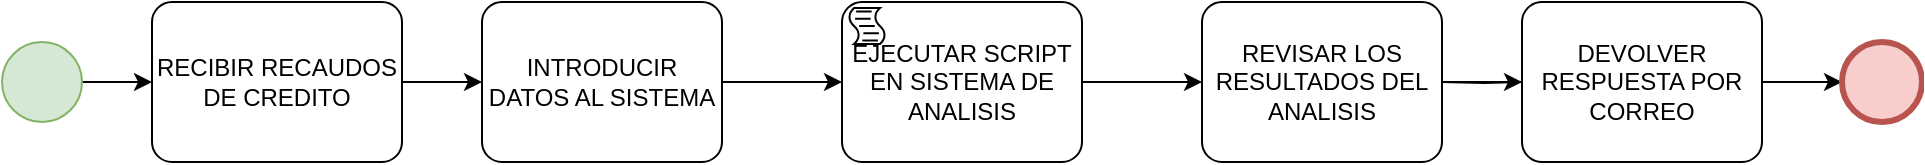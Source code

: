 <mxfile version="20.3.0" type="device"><diagram id="7pC6s9glv2hbtHWax7YW" name="Página-1"><mxGraphModel dx="868" dy="545" grid="1" gridSize="10" guides="1" tooltips="1" connect="1" arrows="1" fold="1" page="1" pageScale="1" pageWidth="827" pageHeight="1169" math="0" shadow="0"><root><mxCell id="0"/><mxCell id="1" parent="0"/><mxCell id="xBU3u3ndl3WmXHIgy0Ui-7" value="" style="edgeStyle=orthogonalEdgeStyle;rounded=0;orthogonalLoop=1;jettySize=auto;html=1;" edge="1" parent="1" source="xBU3u3ndl3WmXHIgy0Ui-1" target="xBU3u3ndl3WmXHIgy0Ui-2"><mxGeometry relative="1" as="geometry"/></mxCell><mxCell id="xBU3u3ndl3WmXHIgy0Ui-1" value="" style="points=[[0.145,0.145,0],[0.5,0,0],[0.855,0.145,0],[1,0.5,0],[0.855,0.855,0],[0.5,1,0],[0.145,0.855,0],[0,0.5,0]];shape=mxgraph.bpmn.event;html=1;verticalLabelPosition=bottom;labelBackgroundColor=#ffffff;verticalAlign=top;align=center;perimeter=ellipsePerimeter;outlineConnect=0;aspect=fixed;outline=standard;symbol=general;fillColor=#d5e8d4;strokeColor=#82b366;" vertex="1" parent="1"><mxGeometry x="160" y="360" width="40" height="40" as="geometry"/></mxCell><mxCell id="xBU3u3ndl3WmXHIgy0Ui-5" value="" style="edgeStyle=orthogonalEdgeStyle;rounded=0;orthogonalLoop=1;jettySize=auto;html=1;" edge="1" parent="1" source="xBU3u3ndl3WmXHIgy0Ui-2" target="xBU3u3ndl3WmXHIgy0Ui-3"><mxGeometry relative="1" as="geometry"/></mxCell><mxCell id="xBU3u3ndl3WmXHIgy0Ui-2" value="RECIBIR RECAUDOS DE CREDITO" style="points=[[0.25,0,0],[0.5,0,0],[0.75,0,0],[1,0.25,0],[1,0.5,0],[1,0.75,0],[0.75,1,0],[0.5,1,0],[0.25,1,0],[0,0.75,0],[0,0.5,0],[0,0.25,0]];shape=mxgraph.bpmn.task;whiteSpace=wrap;rectStyle=rounded;size=10;taskMarker=abstract;" vertex="1" parent="1"><mxGeometry x="235" y="340" width="125" height="80" as="geometry"/></mxCell><mxCell id="xBU3u3ndl3WmXHIgy0Ui-24" value="" style="edgeStyle=orthogonalEdgeStyle;rounded=0;orthogonalLoop=1;jettySize=auto;html=1;" edge="1" parent="1" source="xBU3u3ndl3WmXHIgy0Ui-3"><mxGeometry relative="1" as="geometry"><mxPoint x="580" y="380" as="targetPoint"/></mxGeometry></mxCell><mxCell id="xBU3u3ndl3WmXHIgy0Ui-3" value="INTRODUCIR DATOS AL SISTEMA" style="points=[[0.25,0,0],[0.5,0,0],[0.75,0,0],[1,0.25,0],[1,0.5,0],[1,0.75,0],[0.75,1,0],[0.5,1,0],[0.25,1,0],[0,0.75,0],[0,0.5,0],[0,0.25,0]];shape=mxgraph.bpmn.task;whiteSpace=wrap;rectStyle=rounded;size=10;taskMarker=abstract;" vertex="1" parent="1"><mxGeometry x="400" y="340" width="120" height="80" as="geometry"/></mxCell><mxCell id="xBU3u3ndl3WmXHIgy0Ui-9" value="" style="edgeStyle=orthogonalEdgeStyle;rounded=0;orthogonalLoop=1;jettySize=auto;html=1;startArrow=none;" edge="1" parent="1" source="xBU3u3ndl3WmXHIgy0Ui-29" target="xBU3u3ndl3WmXHIgy0Ui-8"><mxGeometry relative="1" as="geometry"><mxPoint x="880" y="380" as="sourcePoint"/></mxGeometry></mxCell><mxCell id="xBU3u3ndl3WmXHIgy0Ui-8" value="" style="points=[[0.145,0.145,0],[0.5,0,0],[0.855,0.145,0],[1,0.5,0],[0.855,0.855,0],[0.5,1,0],[0.145,0.855,0],[0,0.5,0]];shape=mxgraph.bpmn.event;html=1;verticalLabelPosition=bottom;labelBackgroundColor=#ffffff;verticalAlign=top;align=center;perimeter=ellipsePerimeter;outlineConnect=0;aspect=fixed;outline=end;symbol=terminate2;fillColor=#f8cecc;strokeColor=#b85450;" vertex="1" parent="1"><mxGeometry x="1080" y="360" width="40" height="40" as="geometry"/></mxCell><mxCell id="xBU3u3ndl3WmXHIgy0Ui-25" value="" style="edgeStyle=orthogonalEdgeStyle;rounded=0;orthogonalLoop=1;jettySize=auto;html=1;" edge="1" parent="1"><mxGeometry relative="1" as="geometry"><mxPoint x="700" y="380" as="sourcePoint"/><mxPoint x="760" y="380" as="targetPoint"/></mxGeometry></mxCell><mxCell id="xBU3u3ndl3WmXHIgy0Ui-28" value="EJECUTAR SCRIPT EN SISTEMA DE ANALISIS" style="points=[[0.25,0,0],[0.5,0,0],[0.75,0,0],[1,0.25,0],[1,0.5,0],[1,0.75,0],[0.75,1,0],[0.5,1,0],[0.25,1,0],[0,0.75,0],[0,0.5,0],[0,0.25,0]];shape=mxgraph.bpmn.task;whiteSpace=wrap;rectStyle=rounded;size=10;taskMarker=script;" vertex="1" parent="1"><mxGeometry x="580" y="340" width="120" height="80" as="geometry"/></mxCell><mxCell id="xBU3u3ndl3WmXHIgy0Ui-29" value="DEVOLVER RESPUESTA POR CORREO" style="points=[[0.25,0,0],[0.5,0,0],[0.75,0,0],[1,0.25,0],[1,0.5,0],[1,0.75,0],[0.75,1,0],[0.5,1,0],[0.25,1,0],[0,0.75,0],[0,0.5,0],[0,0.25,0]];shape=mxgraph.bpmn.task;whiteSpace=wrap;rectStyle=rounded;size=10;taskMarker=abstract;" vertex="1" parent="1"><mxGeometry x="920" y="340" width="120" height="80" as="geometry"/></mxCell><mxCell id="xBU3u3ndl3WmXHIgy0Ui-30" value="" style="edgeStyle=orthogonalEdgeStyle;rounded=0;orthogonalLoop=1;jettySize=auto;html=1;endArrow=none;" edge="1" parent="1" target="xBU3u3ndl3WmXHIgy0Ui-29"><mxGeometry relative="1" as="geometry"><mxPoint x="880" y="380" as="sourcePoint"/><mxPoint x="1080" y="380" as="targetPoint"/></mxGeometry></mxCell><mxCell id="xBU3u3ndl3WmXHIgy0Ui-32" value="" style="edgeStyle=orthogonalEdgeStyle;rounded=0;orthogonalLoop=1;jettySize=auto;html=1;" edge="1" parent="1" source="xBU3u3ndl3WmXHIgy0Ui-31" target="xBU3u3ndl3WmXHIgy0Ui-29"><mxGeometry relative="1" as="geometry"/></mxCell><mxCell id="xBU3u3ndl3WmXHIgy0Ui-31" value="REVISAR LOS RESULTADOS DEL ANALISIS" style="points=[[0.25,0,0],[0.5,0,0],[0.75,0,0],[1,0.25,0],[1,0.5,0],[1,0.75,0],[0.75,1,0],[0.5,1,0],[0.25,1,0],[0,0.75,0],[0,0.5,0],[0,0.25,0]];shape=mxgraph.bpmn.task;whiteSpace=wrap;rectStyle=rounded;size=10;taskMarker=abstract;" vertex="1" parent="1"><mxGeometry x="760" y="340" width="120" height="80" as="geometry"/></mxCell></root></mxGraphModel></diagram></mxfile>